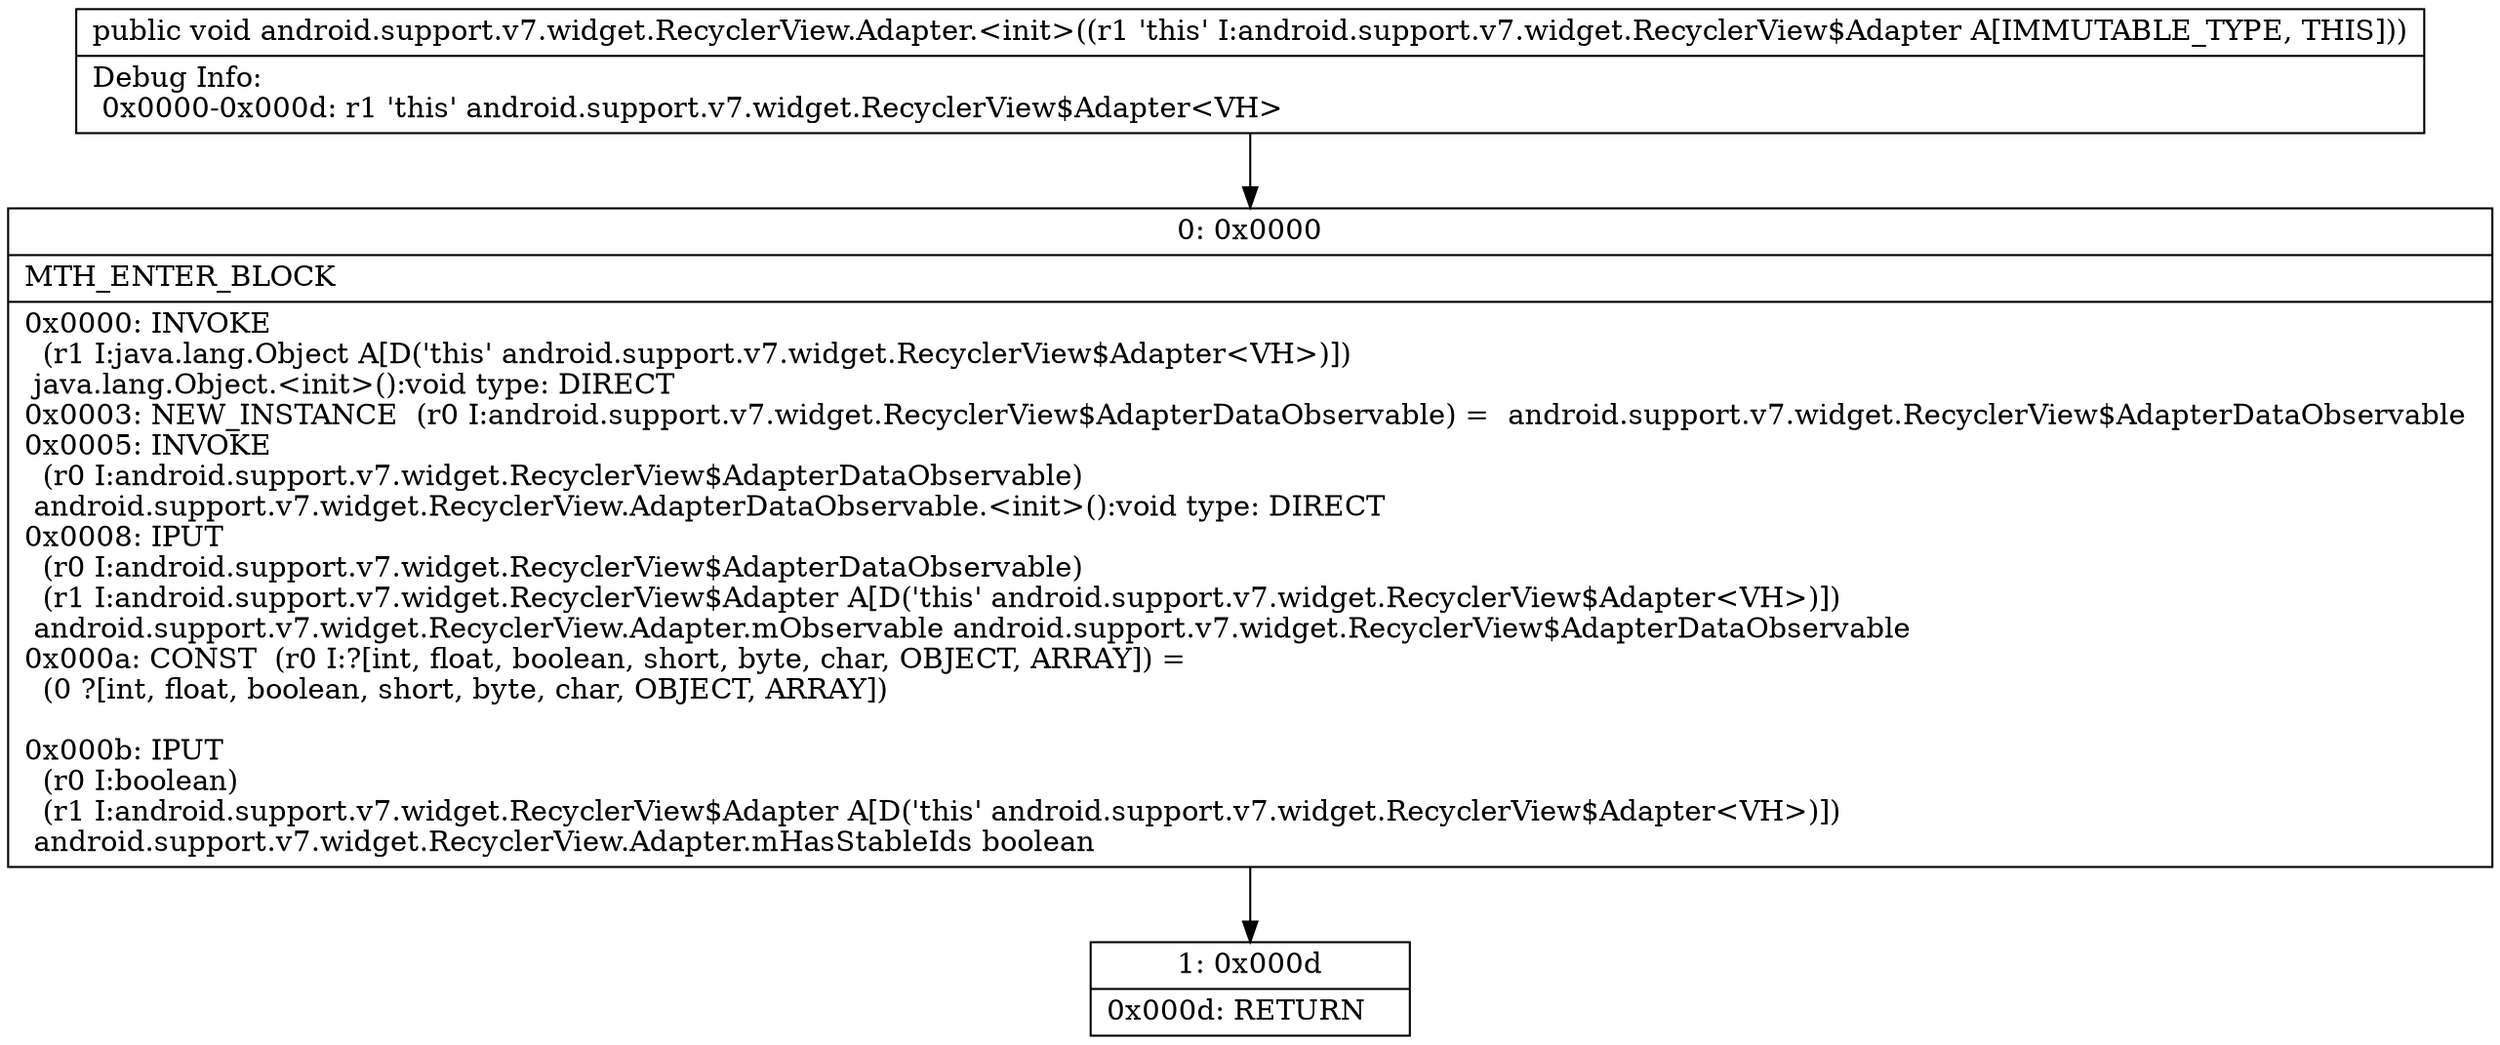 digraph "CFG forandroid.support.v7.widget.RecyclerView.Adapter.\<init\>()V" {
Node_0 [shape=record,label="{0\:\ 0x0000|MTH_ENTER_BLOCK\l|0x0000: INVOKE  \l  (r1 I:java.lang.Object A[D('this' android.support.v7.widget.RecyclerView$Adapter\<VH\>)])\l java.lang.Object.\<init\>():void type: DIRECT \l0x0003: NEW_INSTANCE  (r0 I:android.support.v7.widget.RecyclerView$AdapterDataObservable) =  android.support.v7.widget.RecyclerView$AdapterDataObservable \l0x0005: INVOKE  \l  (r0 I:android.support.v7.widget.RecyclerView$AdapterDataObservable)\l android.support.v7.widget.RecyclerView.AdapterDataObservable.\<init\>():void type: DIRECT \l0x0008: IPUT  \l  (r0 I:android.support.v7.widget.RecyclerView$AdapterDataObservable)\l  (r1 I:android.support.v7.widget.RecyclerView$Adapter A[D('this' android.support.v7.widget.RecyclerView$Adapter\<VH\>)])\l android.support.v7.widget.RecyclerView.Adapter.mObservable android.support.v7.widget.RecyclerView$AdapterDataObservable \l0x000a: CONST  (r0 I:?[int, float, boolean, short, byte, char, OBJECT, ARRAY]) = \l  (0 ?[int, float, boolean, short, byte, char, OBJECT, ARRAY])\l \l0x000b: IPUT  \l  (r0 I:boolean)\l  (r1 I:android.support.v7.widget.RecyclerView$Adapter A[D('this' android.support.v7.widget.RecyclerView$Adapter\<VH\>)])\l android.support.v7.widget.RecyclerView.Adapter.mHasStableIds boolean \l}"];
Node_1 [shape=record,label="{1\:\ 0x000d|0x000d: RETURN   \l}"];
MethodNode[shape=record,label="{public void android.support.v7.widget.RecyclerView.Adapter.\<init\>((r1 'this' I:android.support.v7.widget.RecyclerView$Adapter A[IMMUTABLE_TYPE, THIS]))  | Debug Info:\l  0x0000\-0x000d: r1 'this' android.support.v7.widget.RecyclerView$Adapter\<VH\>\l}"];
MethodNode -> Node_0;
Node_0 -> Node_1;
}


